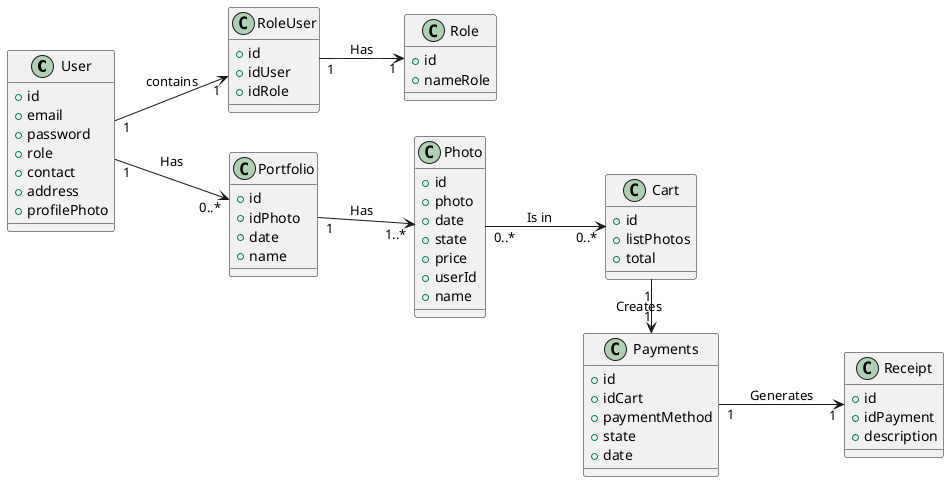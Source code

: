 @startuml
'https://plantuml.com/class-diagram
left to right direction

class User {
    + id
    + email
    + password
    + role
    + contact
    + address
    + profilePhoto
}
class Role {
    + id
    + nameRole
}
class RoleUser {
    + id
    + idUser
    + idRole
}
class Photo {
    + id
    + photo
    + date
    + state
    + price
    + userId
    + name
}
class Portfolio {
    + id
    + idPhoto
    + date
    + name
}
class Cart {
    + id
    + listPhotos
    + total
}
class Payments {
    + id
    + idCart
    + paymentMethod
    + state
    + date
}
class Receipt {
    + id
    + idPayment
    + description
}

User "1" --> "1" RoleUser : contains
RoleUser "1" --> "1" Role : Has

User "1" --> "0..*" Portfolio : Has
Portfolio "1" --> "1..*" Photo : Has
Photo "0..*"  --> "0..*" Cart : Is in
Cart "1" -> "1" Payments : Creates
Payments "1" --> "1" Receipt : Generates


@enduml